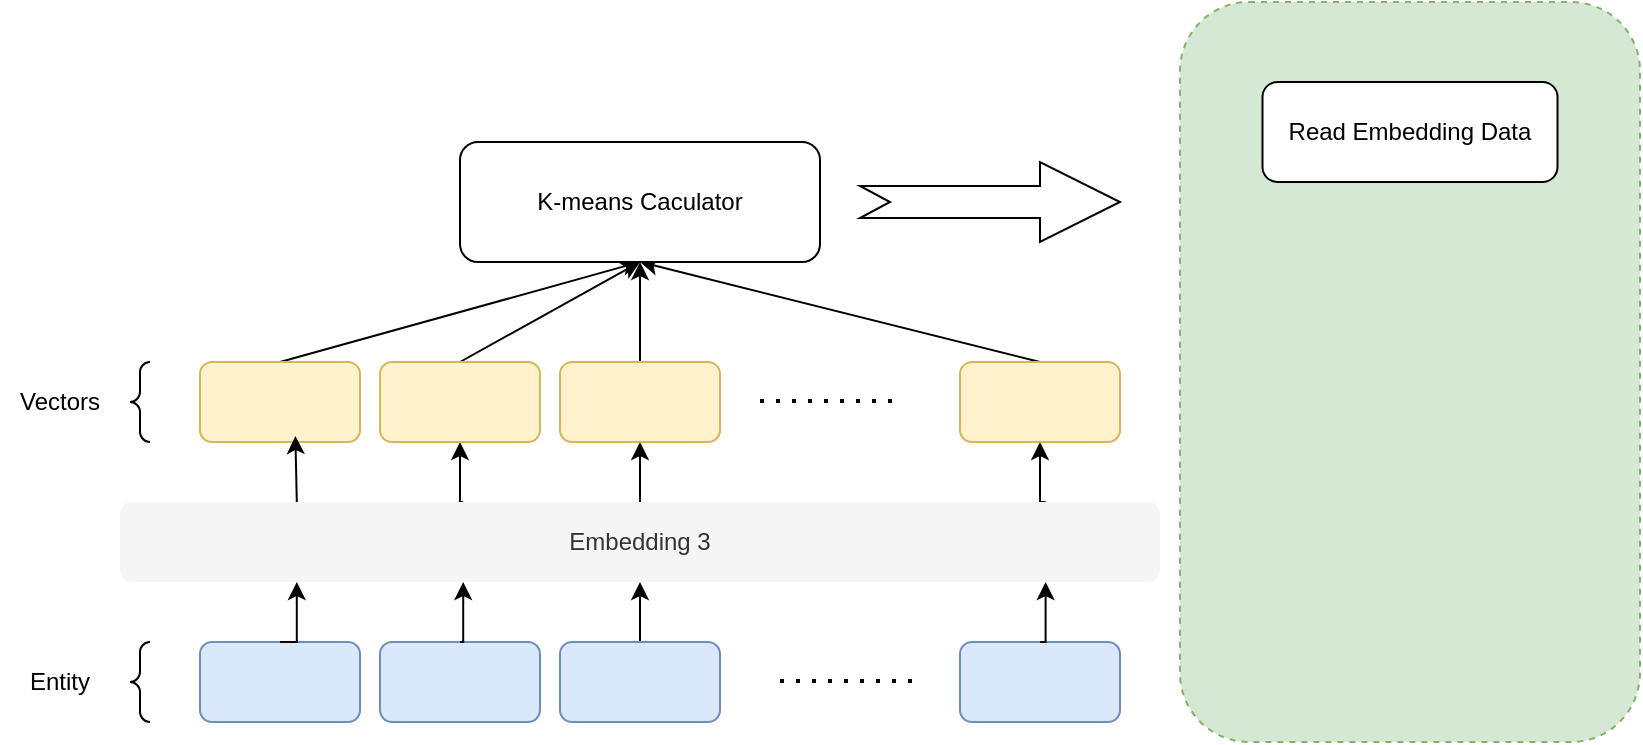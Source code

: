 <mxfile version="26.1.0">
  <diagram name="第 1 页" id="Ba2pgPn5LMqD9jY-gNNH">
    <mxGraphModel dx="1213" dy="768" grid="1" gridSize="10" guides="1" tooltips="1" connect="1" arrows="1" fold="1" page="1" pageScale="1" pageWidth="1169" pageHeight="827" math="0" shadow="0">
      <root>
        <mxCell id="0" />
        <mxCell id="1" parent="0" />
        <mxCell id="qomddrIA614ZR-gxxKsT-1" value="" style="rounded=1;whiteSpace=wrap;html=1;fillColor=#dae8fc;strokeColor=#6c8ebf;" vertex="1" parent="1">
          <mxGeometry x="160" y="580" width="80" height="40" as="geometry" />
        </mxCell>
        <mxCell id="qomddrIA614ZR-gxxKsT-3" value="" style="rounded=1;whiteSpace=wrap;html=1;fillColor=#dae8fc;strokeColor=#6c8ebf;" vertex="1" parent="1">
          <mxGeometry x="540" y="580" width="80" height="40" as="geometry" />
        </mxCell>
        <mxCell id="qomddrIA614ZR-gxxKsT-19" style="edgeStyle=orthogonalEdgeStyle;rounded=0;orthogonalLoop=1;jettySize=auto;html=1;exitX=0.5;exitY=0;exitDx=0;exitDy=0;" edge="1" parent="1" source="qomddrIA614ZR-gxxKsT-4" target="qomddrIA614ZR-gxxKsT-6">
          <mxGeometry relative="1" as="geometry" />
        </mxCell>
        <mxCell id="qomddrIA614ZR-gxxKsT-4" value="" style="rounded=1;whiteSpace=wrap;html=1;fillColor=#dae8fc;strokeColor=#6c8ebf;" vertex="1" parent="1">
          <mxGeometry x="340" y="580" width="80" height="40" as="geometry" />
        </mxCell>
        <mxCell id="qomddrIA614ZR-gxxKsT-5" value="" style="rounded=1;whiteSpace=wrap;html=1;fillColor=#dae8fc;strokeColor=#6c8ebf;" vertex="1" parent="1">
          <mxGeometry x="250" y="580" width="80" height="40" as="geometry" />
        </mxCell>
        <mxCell id="qomddrIA614ZR-gxxKsT-32" style="edgeStyle=orthogonalEdgeStyle;rounded=0;orthogonalLoop=1;jettySize=auto;html=1;exitX=0.33;exitY=0;exitDx=0;exitDy=0;exitPerimeter=0;entryX=0.5;entryY=1;entryDx=0;entryDy=0;" edge="1" parent="1" source="qomddrIA614ZR-gxxKsT-6" target="qomddrIA614ZR-gxxKsT-31">
          <mxGeometry relative="1" as="geometry" />
        </mxCell>
        <mxCell id="qomddrIA614ZR-gxxKsT-34" style="edgeStyle=orthogonalEdgeStyle;rounded=0;orthogonalLoop=1;jettySize=auto;html=1;exitX=0.5;exitY=0;exitDx=0;exitDy=0;exitPerimeter=0;entryX=0.5;entryY=1;entryDx=0;entryDy=0;" edge="1" parent="1" source="qomddrIA614ZR-gxxKsT-6" target="qomddrIA614ZR-gxxKsT-33">
          <mxGeometry relative="1" as="geometry" />
        </mxCell>
        <mxCell id="qomddrIA614ZR-gxxKsT-37" style="edgeStyle=orthogonalEdgeStyle;rounded=0;orthogonalLoop=1;jettySize=auto;html=1;exitX=0.89;exitY=0;exitDx=0;exitDy=0;exitPerimeter=0;entryX=0.5;entryY=1;entryDx=0;entryDy=0;" edge="1" parent="1" source="qomddrIA614ZR-gxxKsT-6" target="qomddrIA614ZR-gxxKsT-36">
          <mxGeometry relative="1" as="geometry" />
        </mxCell>
        <mxCell id="qomddrIA614ZR-gxxKsT-6" value="Embedding 3" style="rounded=1;whiteSpace=wrap;html=1;points=[[0,0,0,0,0],[0,0.25,0,0,0],[0,0.5,0,0,0],[0,0.75,0,0,0],[0,1,0,0,0],[0.11,0,0,0,0],[0.11,1,0,0,0],[0.17,0,0,0,0],[0.17,1,0,0,0],[0.22,0,0,0,0],[0.22,1,0,0,0],[0.25,0,0,0,0],[0.25,1,0,0,0],[0.33,0,0,0,0],[0.33,1,0,0,0],[0.44,0,0,0,0],[0.44,1,0,0,0],[0.5,0,0,0,0],[0.5,1,0,0,0],[0.56,0,0,0,0],[0.56,1,0,0,0],[0.67,0,0,0,0],[0.67,1,0,0,0],[0.75,0,0,0,0],[0.75,1,0,0,0],[0.78,0,0,0,0],[0.78,1,0,0,0],[0.83,0,0,0,0],[0.83,1,0,0,0],[0.89,0,0,0,0],[0.89,1,0,0,0],[1,0,0,0,0],[1,0.25,0,0,0],[1,0.5,0,0,0],[1,0.75,0,0,0],[1,1,0,0,0]];fillColor=#f5f5f5;fontColor=#333333;strokeColor=none;" vertex="1" parent="1">
          <mxGeometry x="120" y="510" width="520" height="40" as="geometry" />
        </mxCell>
        <mxCell id="qomddrIA614ZR-gxxKsT-7" value="" style="endArrow=none;dashed=1;html=1;dashPattern=1 3;strokeWidth=2;rounded=0;" edge="1" parent="1">
          <mxGeometry width="50" height="50" relative="1" as="geometry">
            <mxPoint x="450" y="599.5" as="sourcePoint" />
            <mxPoint x="520" y="599.5" as="targetPoint" />
          </mxGeometry>
        </mxCell>
        <mxCell id="qomddrIA614ZR-gxxKsT-21" style="edgeStyle=orthogonalEdgeStyle;rounded=0;orthogonalLoop=1;jettySize=auto;html=1;exitX=0.5;exitY=0;exitDx=0;exitDy=0;entryX=0.33;entryY=1;entryDx=0;entryDy=0;entryPerimeter=0;" edge="1" parent="1" source="qomddrIA614ZR-gxxKsT-5" target="qomddrIA614ZR-gxxKsT-6">
          <mxGeometry relative="1" as="geometry" />
        </mxCell>
        <mxCell id="qomddrIA614ZR-gxxKsT-24" style="edgeStyle=orthogonalEdgeStyle;rounded=0;orthogonalLoop=1;jettySize=auto;html=1;exitX=0.5;exitY=0;exitDx=0;exitDy=0;entryX=0.17;entryY=1;entryDx=0;entryDy=0;entryPerimeter=0;" edge="1" parent="1" source="qomddrIA614ZR-gxxKsT-1" target="qomddrIA614ZR-gxxKsT-6">
          <mxGeometry relative="1" as="geometry" />
        </mxCell>
        <mxCell id="qomddrIA614ZR-gxxKsT-26" style="edgeStyle=orthogonalEdgeStyle;rounded=0;orthogonalLoop=1;jettySize=auto;html=1;exitX=0.5;exitY=0;exitDx=0;exitDy=0;entryX=0.89;entryY=1;entryDx=0;entryDy=0;entryPerimeter=0;" edge="1" parent="1" source="qomddrIA614ZR-gxxKsT-3" target="qomddrIA614ZR-gxxKsT-6">
          <mxGeometry relative="1" as="geometry" />
        </mxCell>
        <mxCell id="qomddrIA614ZR-gxxKsT-44" style="rounded=0;orthogonalLoop=1;jettySize=auto;html=1;exitX=0.5;exitY=0;exitDx=0;exitDy=0;entryX=0.5;entryY=1;entryDx=0;entryDy=0;" edge="1" parent="1" source="qomddrIA614ZR-gxxKsT-29" target="qomddrIA614ZR-gxxKsT-42">
          <mxGeometry relative="1" as="geometry" />
        </mxCell>
        <mxCell id="qomddrIA614ZR-gxxKsT-29" value="" style="rounded=1;whiteSpace=wrap;html=1;fillColor=#fff2cc;strokeColor=#d6b656;" vertex="1" parent="1">
          <mxGeometry x="160" y="440" width="80" height="40" as="geometry" />
        </mxCell>
        <mxCell id="qomddrIA614ZR-gxxKsT-30" style="edgeStyle=orthogonalEdgeStyle;rounded=0;orthogonalLoop=1;jettySize=auto;html=1;exitX=0.17;exitY=0;exitDx=0;exitDy=0;exitPerimeter=0;entryX=0.596;entryY=0.925;entryDx=0;entryDy=0;entryPerimeter=0;" edge="1" parent="1" source="qomddrIA614ZR-gxxKsT-6" target="qomddrIA614ZR-gxxKsT-29">
          <mxGeometry relative="1" as="geometry" />
        </mxCell>
        <mxCell id="qomddrIA614ZR-gxxKsT-45" style="rounded=0;orthogonalLoop=1;jettySize=auto;html=1;exitX=0.5;exitY=0;exitDx=0;exitDy=0;entryX=0.5;entryY=1;entryDx=0;entryDy=0;" edge="1" parent="1" source="qomddrIA614ZR-gxxKsT-31" target="qomddrIA614ZR-gxxKsT-42">
          <mxGeometry relative="1" as="geometry" />
        </mxCell>
        <mxCell id="qomddrIA614ZR-gxxKsT-31" value="" style="rounded=1;whiteSpace=wrap;html=1;fillColor=#fff2cc;strokeColor=#d6b656;" vertex="1" parent="1">
          <mxGeometry x="250" y="440" width="80" height="40" as="geometry" />
        </mxCell>
        <mxCell id="qomddrIA614ZR-gxxKsT-46" style="rounded=0;orthogonalLoop=1;jettySize=auto;html=1;exitX=0.5;exitY=0;exitDx=0;exitDy=0;" edge="1" parent="1" source="qomddrIA614ZR-gxxKsT-33">
          <mxGeometry relative="1" as="geometry">
            <mxPoint x="380" y="390" as="targetPoint" />
          </mxGeometry>
        </mxCell>
        <mxCell id="qomddrIA614ZR-gxxKsT-33" value="" style="rounded=1;whiteSpace=wrap;html=1;fillColor=#fff2cc;strokeColor=#d6b656;" vertex="1" parent="1">
          <mxGeometry x="340" y="440" width="80" height="40" as="geometry" />
        </mxCell>
        <mxCell id="qomddrIA614ZR-gxxKsT-35" value="" style="endArrow=none;dashed=1;html=1;dashPattern=1 3;strokeWidth=2;rounded=0;" edge="1" parent="1">
          <mxGeometry width="50" height="50" relative="1" as="geometry">
            <mxPoint x="440" y="459.5" as="sourcePoint" />
            <mxPoint x="510" y="459.5" as="targetPoint" />
          </mxGeometry>
        </mxCell>
        <mxCell id="qomddrIA614ZR-gxxKsT-47" style="rounded=0;orthogonalLoop=1;jettySize=auto;html=1;exitX=0.5;exitY=0;exitDx=0;exitDy=0;entryX=0.5;entryY=1;entryDx=0;entryDy=0;" edge="1" parent="1" source="qomddrIA614ZR-gxxKsT-36" target="qomddrIA614ZR-gxxKsT-42">
          <mxGeometry relative="1" as="geometry" />
        </mxCell>
        <mxCell id="qomddrIA614ZR-gxxKsT-36" value="" style="rounded=1;whiteSpace=wrap;html=1;fillColor=#fff2cc;strokeColor=#d6b656;" vertex="1" parent="1">
          <mxGeometry x="540" y="440" width="80" height="40" as="geometry" />
        </mxCell>
        <mxCell id="qomddrIA614ZR-gxxKsT-38" value="" style="labelPosition=right;align=left;strokeWidth=1;shape=mxgraph.mockup.markup.curlyBrace;html=1;shadow=0;dashed=0;strokeColor=#000000;direction=north;" vertex="1" parent="1">
          <mxGeometry x="120" y="580" width="20" height="40" as="geometry" />
        </mxCell>
        <mxCell id="qomddrIA614ZR-gxxKsT-39" value="" style="labelPosition=right;align=left;strokeWidth=1;shape=mxgraph.mockup.markup.curlyBrace;html=1;shadow=0;dashed=0;strokeColor=#000000;direction=north;" vertex="1" parent="1">
          <mxGeometry x="120" y="440" width="20" height="40" as="geometry" />
        </mxCell>
        <mxCell id="qomddrIA614ZR-gxxKsT-40" value="Vectors" style="text;html=1;align=center;verticalAlign=middle;whiteSpace=wrap;rounded=0;" vertex="1" parent="1">
          <mxGeometry x="60" y="445" width="60" height="30" as="geometry" />
        </mxCell>
        <mxCell id="qomddrIA614ZR-gxxKsT-41" value="Entity" style="text;html=1;align=center;verticalAlign=middle;whiteSpace=wrap;rounded=0;" vertex="1" parent="1">
          <mxGeometry x="60" y="585" width="60" height="30" as="geometry" />
        </mxCell>
        <mxCell id="qomddrIA614ZR-gxxKsT-42" value="K-means Caculator" style="rounded=1;whiteSpace=wrap;html=1;" vertex="1" parent="1">
          <mxGeometry x="290" y="330" width="180" height="60" as="geometry" />
        </mxCell>
        <mxCell id="qomddrIA614ZR-gxxKsT-43" value="" style="rounded=1;whiteSpace=wrap;html=1;dashed=1;fillColor=#d5e8d4;strokeColor=#82b366;movable=0;resizable=0;rotatable=0;deletable=0;editable=0;locked=1;connectable=0;" vertex="1" parent="1">
          <mxGeometry x="650" y="260" width="230" height="370" as="geometry" />
        </mxCell>
        <mxCell id="qomddrIA614ZR-gxxKsT-49" value="" style="html=1;shadow=0;dashed=0;align=center;verticalAlign=middle;shape=mxgraph.arrows2.arrow;dy=0.6;dx=40;notch=15;" vertex="1" parent="1">
          <mxGeometry x="490" y="340" width="130" height="40" as="geometry" />
        </mxCell>
        <mxCell id="qomddrIA614ZR-gxxKsT-50" value="Read Embedding Data" style="rounded=1;whiteSpace=wrap;html=1;" vertex="1" parent="1">
          <mxGeometry x="691.25" y="300" width="147.5" height="50" as="geometry" />
        </mxCell>
      </root>
    </mxGraphModel>
  </diagram>
</mxfile>
